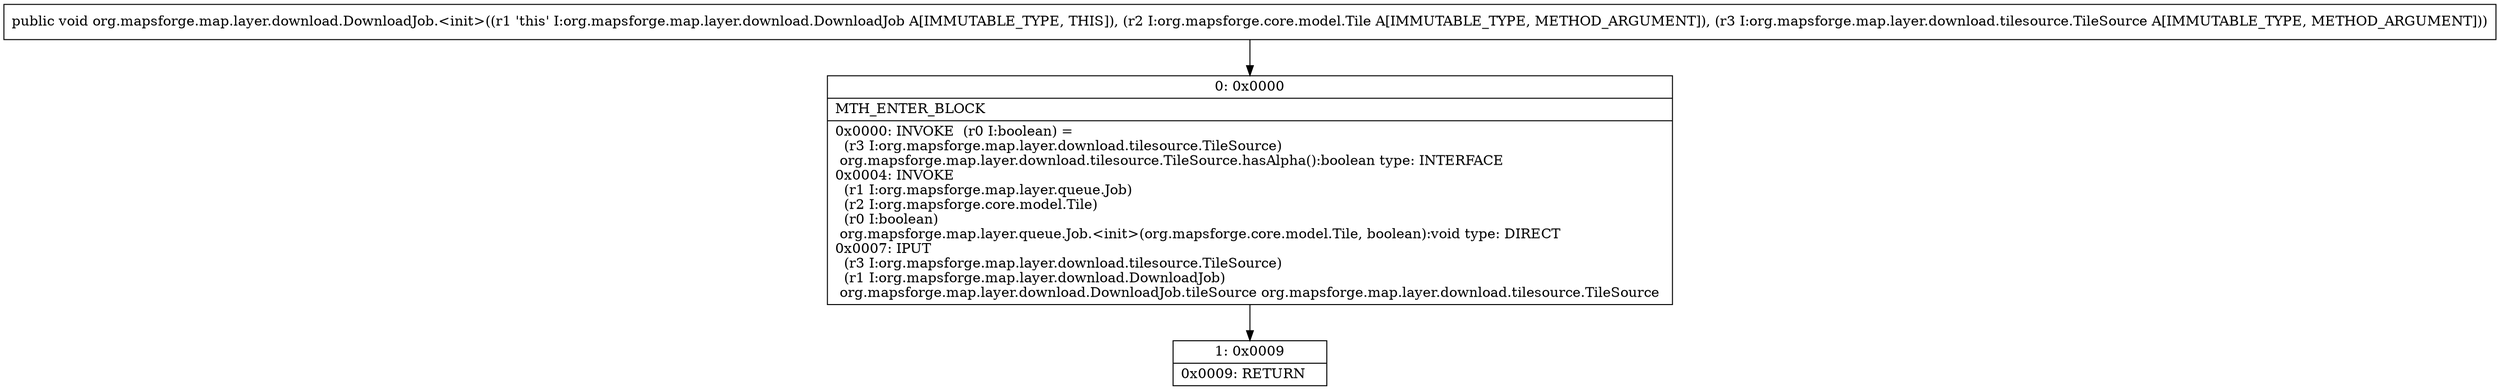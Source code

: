 digraph "CFG fororg.mapsforge.map.layer.download.DownloadJob.\<init\>(Lorg\/mapsforge\/core\/model\/Tile;Lorg\/mapsforge\/map\/layer\/download\/tilesource\/TileSource;)V" {
Node_0 [shape=record,label="{0\:\ 0x0000|MTH_ENTER_BLOCK\l|0x0000: INVOKE  (r0 I:boolean) = \l  (r3 I:org.mapsforge.map.layer.download.tilesource.TileSource)\l org.mapsforge.map.layer.download.tilesource.TileSource.hasAlpha():boolean type: INTERFACE \l0x0004: INVOKE  \l  (r1 I:org.mapsforge.map.layer.queue.Job)\l  (r2 I:org.mapsforge.core.model.Tile)\l  (r0 I:boolean)\l org.mapsforge.map.layer.queue.Job.\<init\>(org.mapsforge.core.model.Tile, boolean):void type: DIRECT \l0x0007: IPUT  \l  (r3 I:org.mapsforge.map.layer.download.tilesource.TileSource)\l  (r1 I:org.mapsforge.map.layer.download.DownloadJob)\l org.mapsforge.map.layer.download.DownloadJob.tileSource org.mapsforge.map.layer.download.tilesource.TileSource \l}"];
Node_1 [shape=record,label="{1\:\ 0x0009|0x0009: RETURN   \l}"];
MethodNode[shape=record,label="{public void org.mapsforge.map.layer.download.DownloadJob.\<init\>((r1 'this' I:org.mapsforge.map.layer.download.DownloadJob A[IMMUTABLE_TYPE, THIS]), (r2 I:org.mapsforge.core.model.Tile A[IMMUTABLE_TYPE, METHOD_ARGUMENT]), (r3 I:org.mapsforge.map.layer.download.tilesource.TileSource A[IMMUTABLE_TYPE, METHOD_ARGUMENT])) }"];
MethodNode -> Node_0;
Node_0 -> Node_1;
}

